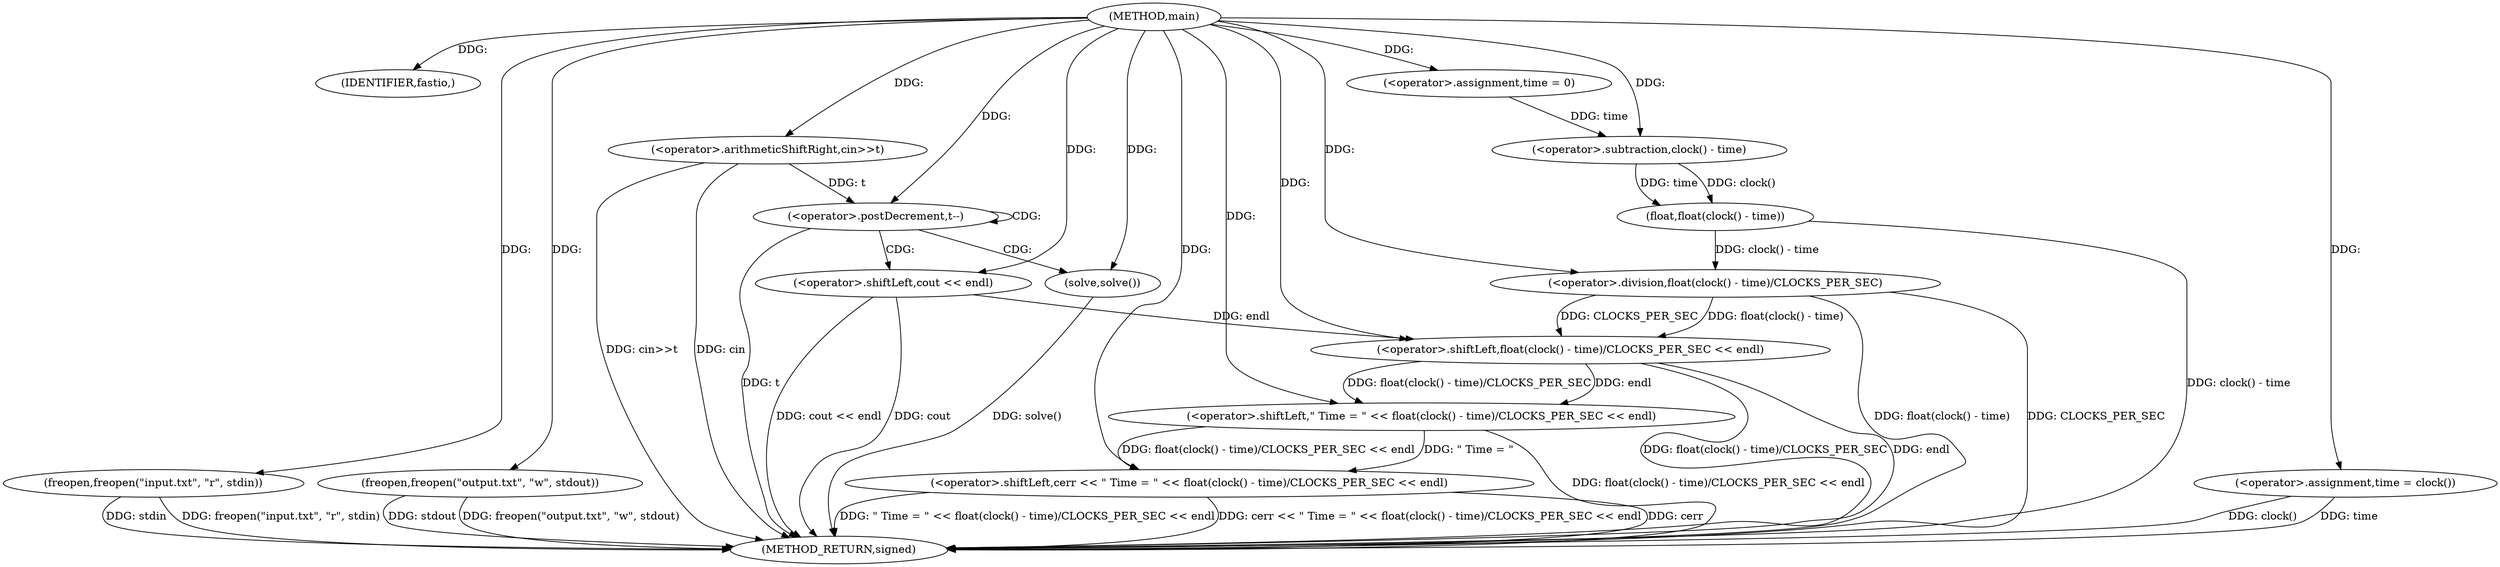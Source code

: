 digraph "main" {  
"1000230" [label = "(METHOD,main)" ]
"1000273" [label = "(METHOD_RETURN,signed)" ]
"1000232" [label = "(IDENTIFIER,fastio,)" ]
"1000233" [label = "(freopen,freopen(\"input.txt\", \"r\", stdin))" ]
"1000237" [label = "(freopen,freopen(\"output.txt\", \"w\", stdout))" ]
"1000242" [label = "(<operator>.assignment,time = 0)" ]
"1000247" [label = "(<operator>.arithmeticShiftRight,cin>>t)" ]
"1000258" [label = "(<operator>.shiftLeft,cerr << \" Time = \" << float(clock() - time)/CLOCKS_PER_SEC << endl)" ]
"1000270" [label = "(<operator>.assignment,time = clock())" ]
"1000251" [label = "(<operator>.postDecrement,t--)" ]
"1000254" [label = "(solve,solve())" ]
"1000255" [label = "(<operator>.shiftLeft,cout << endl)" ]
"1000260" [label = "(<operator>.shiftLeft,\" Time = \" << float(clock() - time)/CLOCKS_PER_SEC << endl)" ]
"1000262" [label = "(<operator>.shiftLeft,float(clock() - time)/CLOCKS_PER_SEC << endl)" ]
"1000263" [label = "(<operator>.division,float(clock() - time)/CLOCKS_PER_SEC)" ]
"1000264" [label = "(float,float(clock() - time))" ]
"1000265" [label = "(<operator>.subtraction,clock() - time)" ]
  "1000233" -> "1000273"  [ label = "DDG: freopen(\"input.txt\", \"r\", stdin)"] 
  "1000237" -> "1000273"  [ label = "DDG: freopen(\"output.txt\", \"w\", stdout)"] 
  "1000247" -> "1000273"  [ label = "DDG: cin>>t"] 
  "1000251" -> "1000273"  [ label = "DDG: t"] 
  "1000264" -> "1000273"  [ label = "DDG: clock() - time"] 
  "1000263" -> "1000273"  [ label = "DDG: float(clock() - time)"] 
  "1000262" -> "1000273"  [ label = "DDG: float(clock() - time)/CLOCKS_PER_SEC"] 
  "1000262" -> "1000273"  [ label = "DDG: endl"] 
  "1000260" -> "1000273"  [ label = "DDG: float(clock() - time)/CLOCKS_PER_SEC << endl"] 
  "1000258" -> "1000273"  [ label = "DDG: \" Time = \" << float(clock() - time)/CLOCKS_PER_SEC << endl"] 
  "1000258" -> "1000273"  [ label = "DDG: cerr << \" Time = \" << float(clock() - time)/CLOCKS_PER_SEC << endl"] 
  "1000270" -> "1000273"  [ label = "DDG: time"] 
  "1000270" -> "1000273"  [ label = "DDG: clock()"] 
  "1000254" -> "1000273"  [ label = "DDG: solve()"] 
  "1000255" -> "1000273"  [ label = "DDG: cout << endl"] 
  "1000255" -> "1000273"  [ label = "DDG: cout"] 
  "1000258" -> "1000273"  [ label = "DDG: cerr"] 
  "1000263" -> "1000273"  [ label = "DDG: CLOCKS_PER_SEC"] 
  "1000237" -> "1000273"  [ label = "DDG: stdout"] 
  "1000233" -> "1000273"  [ label = "DDG: stdin"] 
  "1000247" -> "1000273"  [ label = "DDG: cin"] 
  "1000230" -> "1000232"  [ label = "DDG: "] 
  "1000230" -> "1000242"  [ label = "DDG: "] 
  "1000230" -> "1000270"  [ label = "DDG: "] 
  "1000230" -> "1000233"  [ label = "DDG: "] 
  "1000230" -> "1000237"  [ label = "DDG: "] 
  "1000230" -> "1000247"  [ label = "DDG: "] 
  "1000230" -> "1000258"  [ label = "DDG: "] 
  "1000260" -> "1000258"  [ label = "DDG: \" Time = \""] 
  "1000260" -> "1000258"  [ label = "DDG: float(clock() - time)/CLOCKS_PER_SEC << endl"] 
  "1000247" -> "1000251"  [ label = "DDG: t"] 
  "1000230" -> "1000251"  [ label = "DDG: "] 
  "1000230" -> "1000254"  [ label = "DDG: "] 
  "1000230" -> "1000260"  [ label = "DDG: "] 
  "1000262" -> "1000260"  [ label = "DDG: float(clock() - time)/CLOCKS_PER_SEC"] 
  "1000262" -> "1000260"  [ label = "DDG: endl"] 
  "1000230" -> "1000255"  [ label = "DDG: "] 
  "1000263" -> "1000262"  [ label = "DDG: CLOCKS_PER_SEC"] 
  "1000263" -> "1000262"  [ label = "DDG: float(clock() - time)"] 
  "1000255" -> "1000262"  [ label = "DDG: endl"] 
  "1000230" -> "1000262"  [ label = "DDG: "] 
  "1000264" -> "1000263"  [ label = "DDG: clock() - time"] 
  "1000230" -> "1000263"  [ label = "DDG: "] 
  "1000265" -> "1000264"  [ label = "DDG: time"] 
  "1000265" -> "1000264"  [ label = "DDG: clock()"] 
  "1000230" -> "1000265"  [ label = "DDG: "] 
  "1000242" -> "1000265"  [ label = "DDG: time"] 
  "1000251" -> "1000255"  [ label = "CDG: "] 
  "1000251" -> "1000254"  [ label = "CDG: "] 
  "1000251" -> "1000251"  [ label = "CDG: "] 
}
